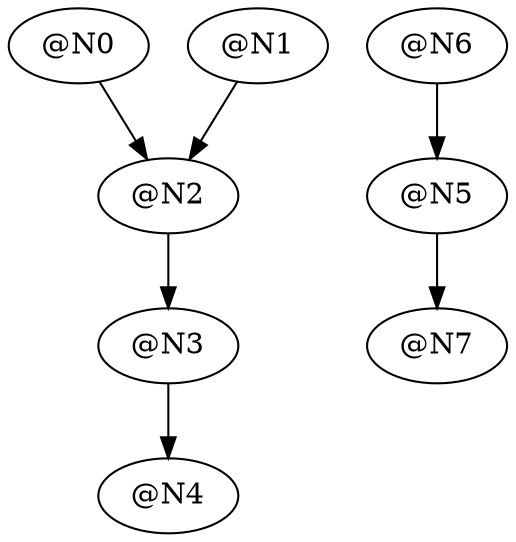 digraph TEST_1 {
  "@N2" -> "@N3"
  "@N0" -> "@N2"
  "@N1" -> "@N2"
  "@N6" -> "@N5"
  "@N3" -> "@N4"
  "@N5" -> "@N7"
}
